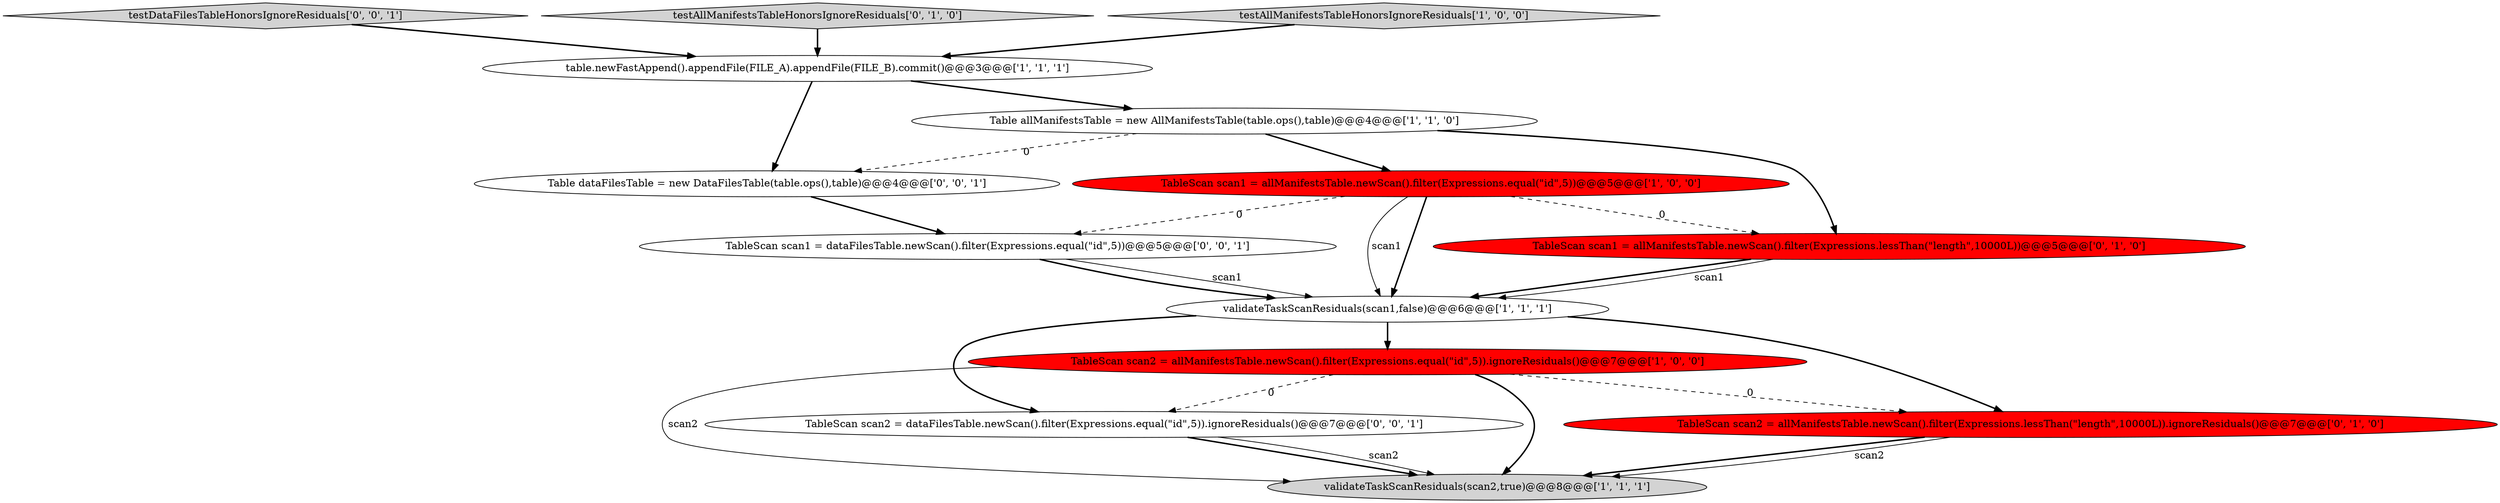 digraph {
8 [style = filled, label = "TableScan scan1 = allManifestsTable.newScan().filter(Expressions.lessThan(\"length\",10000L))@@@5@@@['0', '1', '0']", fillcolor = red, shape = ellipse image = "AAA1AAABBB2BBB"];
6 [style = filled, label = "TableScan scan2 = allManifestsTable.newScan().filter(Expressions.equal(\"id\",5)).ignoreResiduals()@@@7@@@['1', '0', '0']", fillcolor = red, shape = ellipse image = "AAA1AAABBB1BBB"];
5 [style = filled, label = "validateTaskScanResiduals(scan1,false)@@@6@@@['1', '1', '1']", fillcolor = white, shape = ellipse image = "AAA0AAABBB1BBB"];
1 [style = filled, label = "table.newFastAppend().appendFile(FILE_A).appendFile(FILE_B).commit()@@@3@@@['1', '1', '1']", fillcolor = white, shape = ellipse image = "AAA0AAABBB1BBB"];
13 [style = filled, label = "testDataFilesTableHonorsIgnoreResiduals['0', '0', '1']", fillcolor = lightgray, shape = diamond image = "AAA0AAABBB3BBB"];
11 [style = filled, label = "TableScan scan2 = dataFilesTable.newScan().filter(Expressions.equal(\"id\",5)).ignoreResiduals()@@@7@@@['0', '0', '1']", fillcolor = white, shape = ellipse image = "AAA0AAABBB3BBB"];
9 [style = filled, label = "testAllManifestsTableHonorsIgnoreResiduals['0', '1', '0']", fillcolor = lightgray, shape = diamond image = "AAA0AAABBB2BBB"];
10 [style = filled, label = "TableScan scan1 = dataFilesTable.newScan().filter(Expressions.equal(\"id\",5))@@@5@@@['0', '0', '1']", fillcolor = white, shape = ellipse image = "AAA0AAABBB3BBB"];
7 [style = filled, label = "TableScan scan2 = allManifestsTable.newScan().filter(Expressions.lessThan(\"length\",10000L)).ignoreResiduals()@@@7@@@['0', '1', '0']", fillcolor = red, shape = ellipse image = "AAA1AAABBB2BBB"];
12 [style = filled, label = "Table dataFilesTable = new DataFilesTable(table.ops(),table)@@@4@@@['0', '0', '1']", fillcolor = white, shape = ellipse image = "AAA0AAABBB3BBB"];
0 [style = filled, label = "Table allManifestsTable = new AllManifestsTable(table.ops(),table)@@@4@@@['1', '1', '0']", fillcolor = white, shape = ellipse image = "AAA0AAABBB1BBB"];
2 [style = filled, label = "TableScan scan1 = allManifestsTable.newScan().filter(Expressions.equal(\"id\",5))@@@5@@@['1', '0', '0']", fillcolor = red, shape = ellipse image = "AAA1AAABBB1BBB"];
3 [style = filled, label = "validateTaskScanResiduals(scan2,true)@@@8@@@['1', '1', '1']", fillcolor = lightgray, shape = ellipse image = "AAA0AAABBB1BBB"];
4 [style = filled, label = "testAllManifestsTableHonorsIgnoreResiduals['1', '0', '0']", fillcolor = lightgray, shape = diamond image = "AAA0AAABBB1BBB"];
6->3 [style = bold, label=""];
2->5 [style = bold, label=""];
6->7 [style = dashed, label="0"];
0->2 [style = bold, label=""];
6->11 [style = dashed, label="0"];
10->5 [style = solid, label="scan1"];
1->0 [style = bold, label=""];
0->12 [style = dashed, label="0"];
2->8 [style = dashed, label="0"];
7->3 [style = bold, label=""];
13->1 [style = bold, label=""];
2->10 [style = dashed, label="0"];
12->10 [style = bold, label=""];
10->5 [style = bold, label=""];
5->6 [style = bold, label=""];
8->5 [style = bold, label=""];
8->5 [style = solid, label="scan1"];
11->3 [style = bold, label=""];
0->8 [style = bold, label=""];
1->12 [style = bold, label=""];
5->7 [style = bold, label=""];
4->1 [style = bold, label=""];
5->11 [style = bold, label=""];
11->3 [style = solid, label="scan2"];
9->1 [style = bold, label=""];
6->3 [style = solid, label="scan2"];
7->3 [style = solid, label="scan2"];
2->5 [style = solid, label="scan1"];
}

